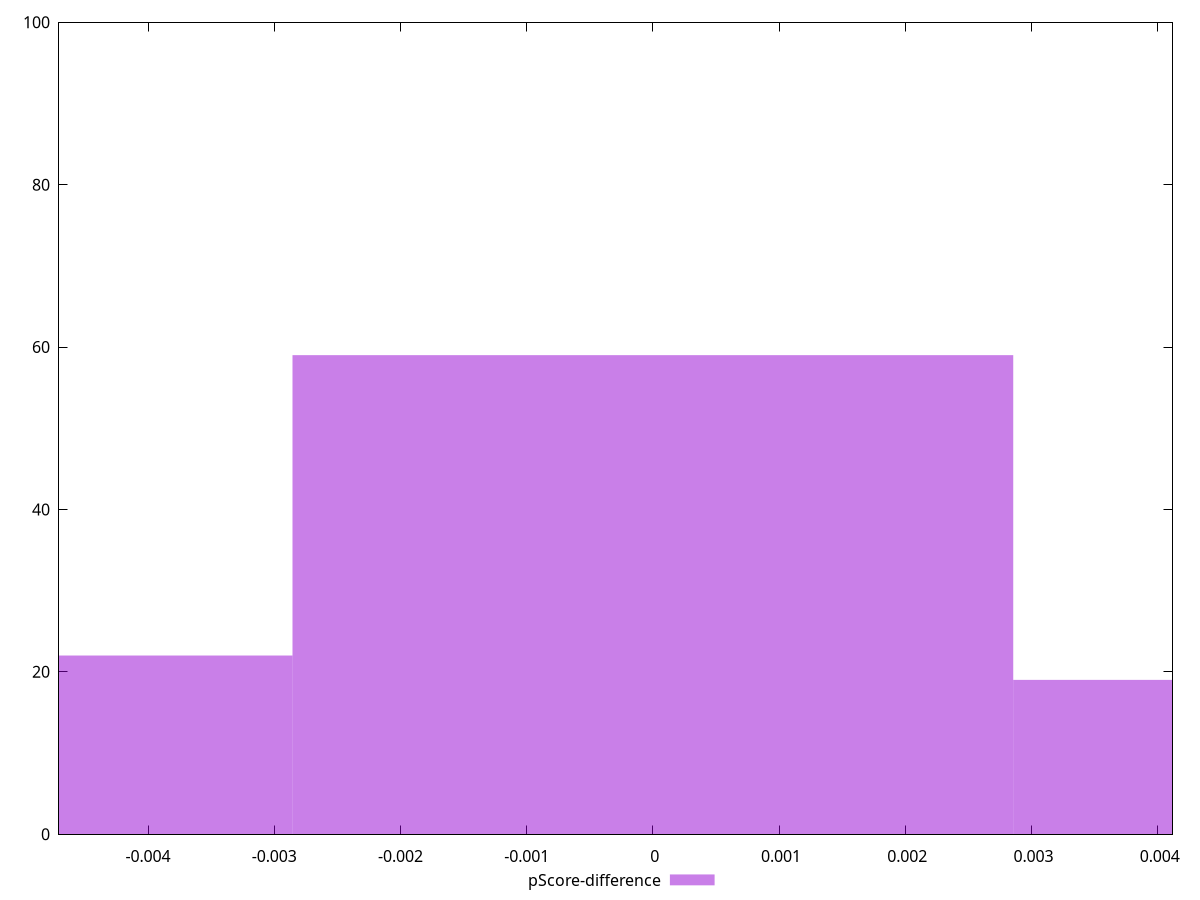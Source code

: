 reset

$pScoreDifference <<EOF
0 59
0.005711269302070653 19
-0.005711269302070653 22
EOF

set key outside below
set boxwidth 0.005711269302070653
set xrange [-0.004705882352941199:0.004117647058823504]
set yrange [0:100]
set trange [0:100]
set style fill transparent solid 0.5 noborder
set terminal svg size 640, 490 enhanced background rgb 'white'
set output "reprap/uses-text-compression/samples/pages/pScore-difference/histogram.svg"

plot $pScoreDifference title "pScore-difference" with boxes

reset
